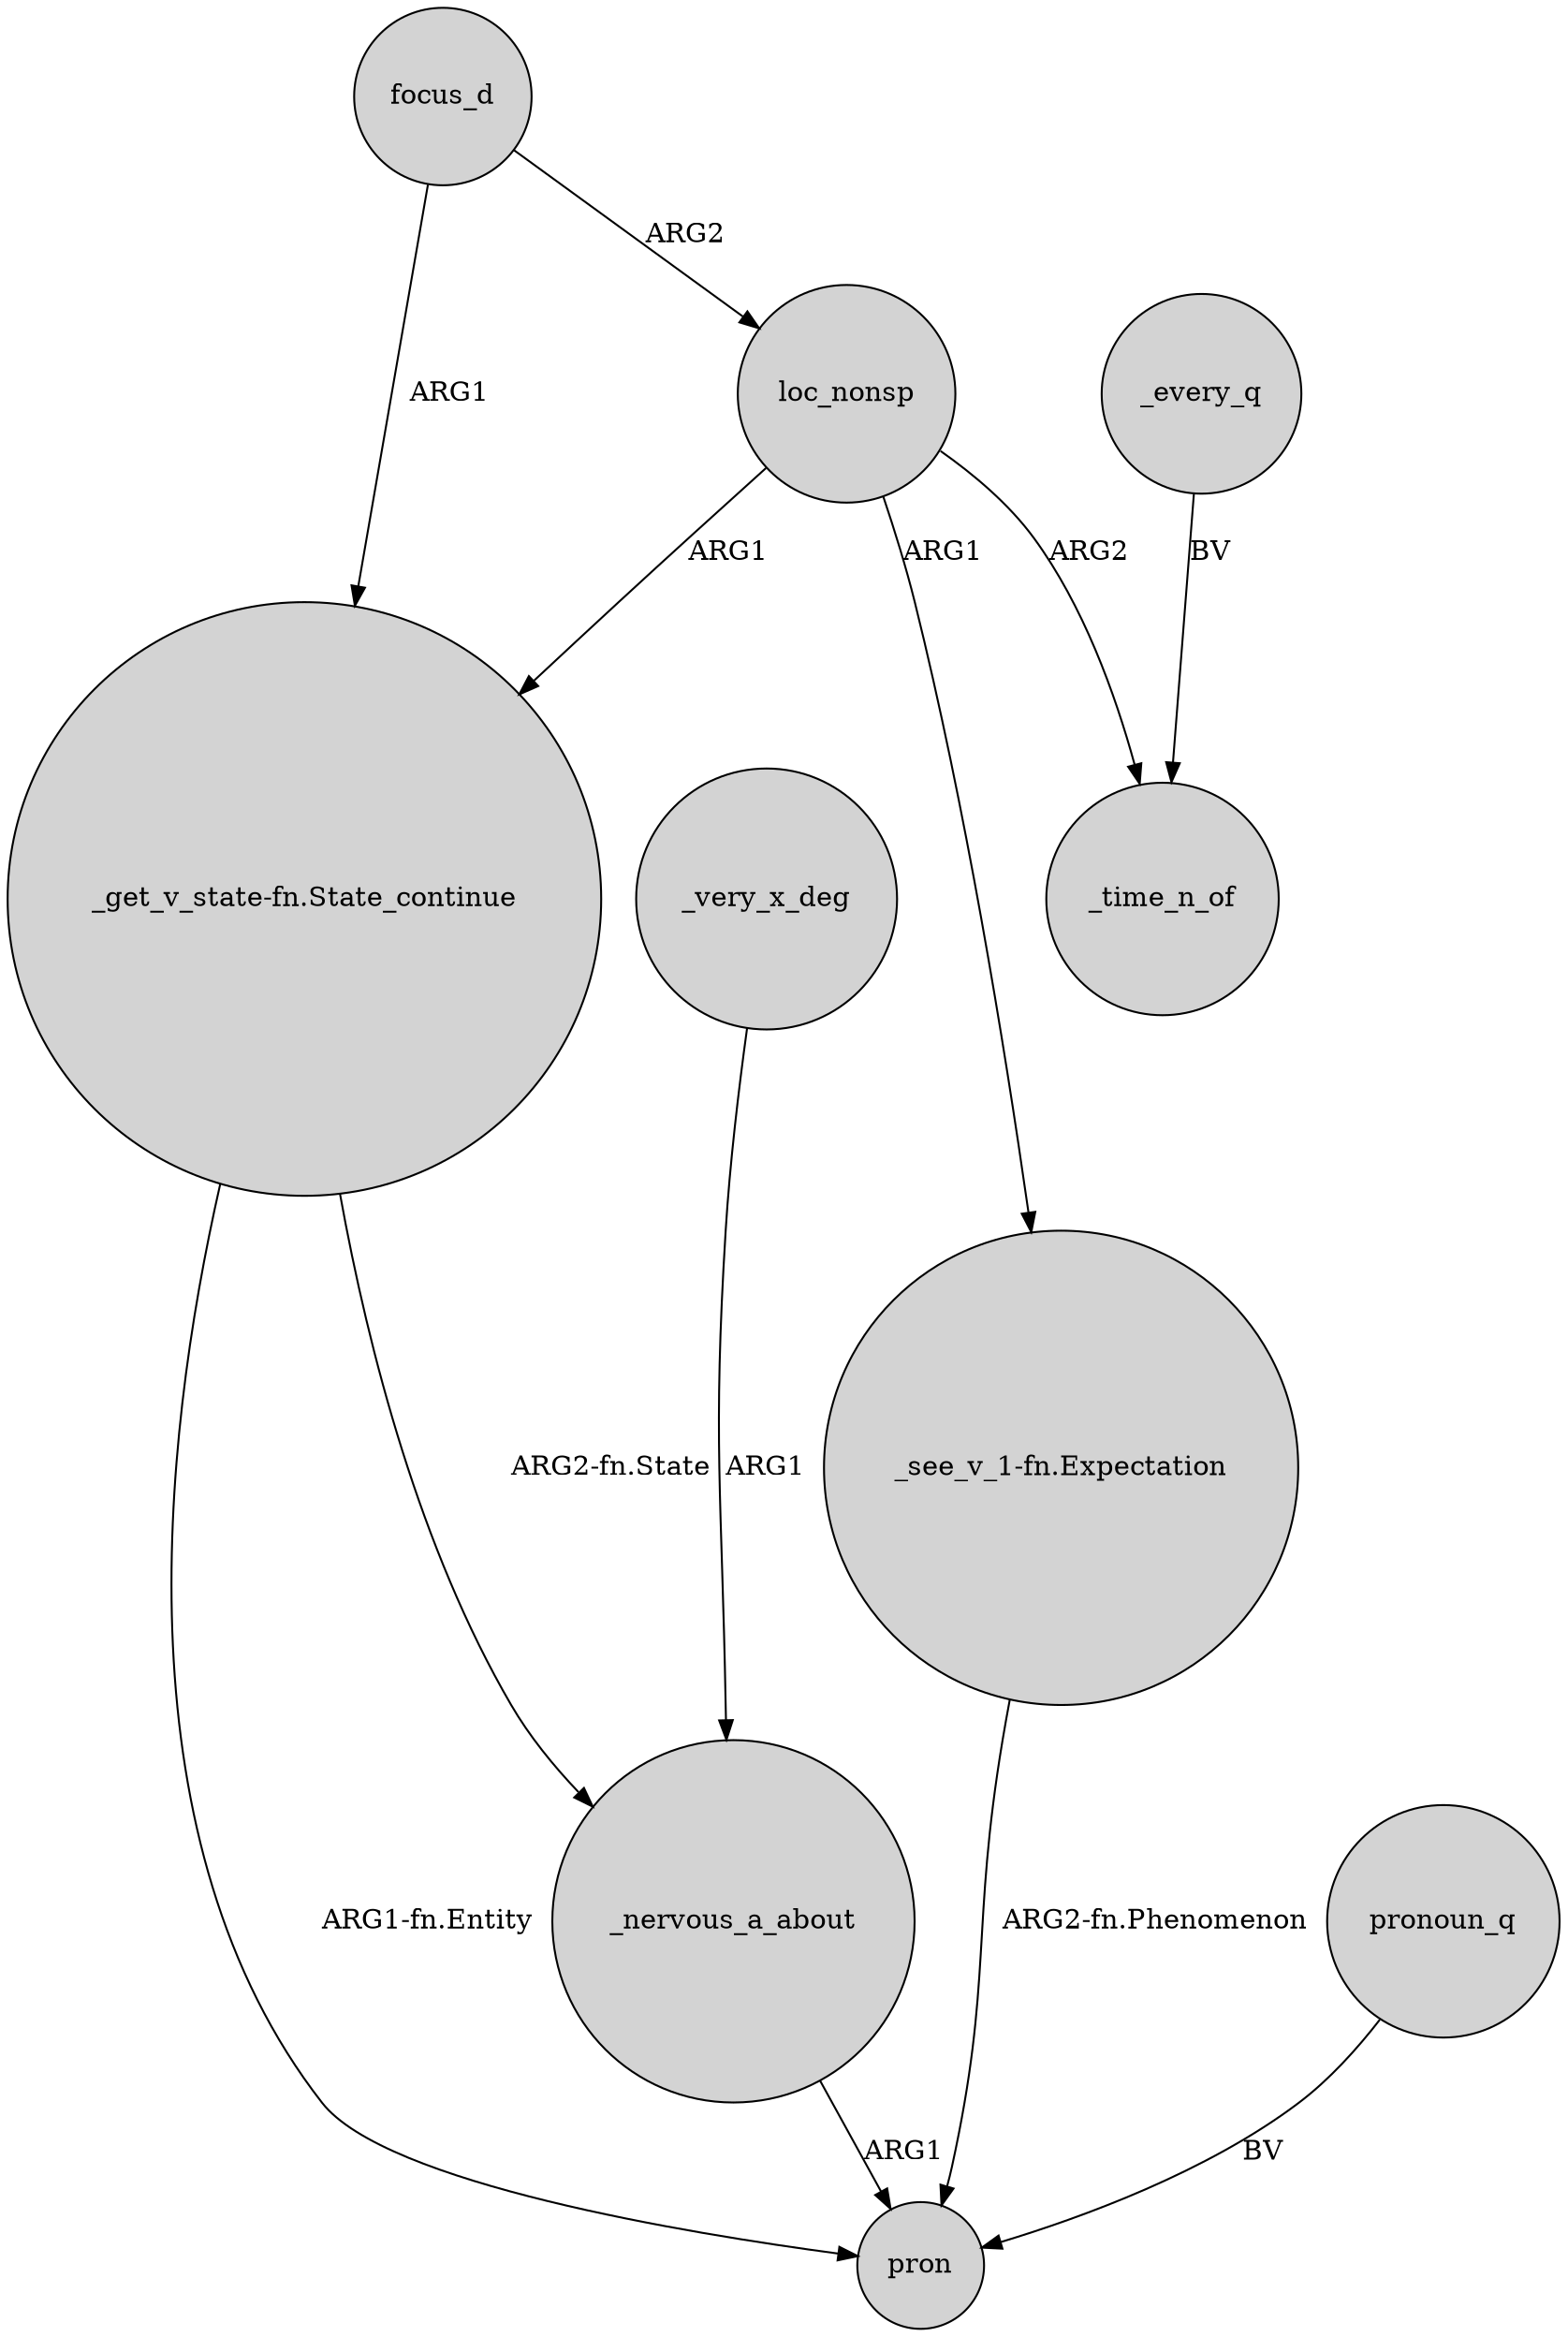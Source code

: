 digraph {
	node [shape=circle style=filled]
	focus_d -> "_get_v_state-fn.State_continue" [label=ARG1]
	loc_nonsp -> _time_n_of [label=ARG2]
	focus_d -> loc_nonsp [label=ARG2]
	"_get_v_state-fn.State_continue" -> _nervous_a_about [label="ARG2-fn.State"]
	"_get_v_state-fn.State_continue" -> pron [label="ARG1-fn.Entity"]
	_nervous_a_about -> pron [label=ARG1]
	loc_nonsp -> "_get_v_state-fn.State_continue" [label=ARG1]
	_very_x_deg -> _nervous_a_about [label=ARG1]
	"_see_v_1-fn.Expectation" -> pron [label="ARG2-fn.Phenomenon"]
	pronoun_q -> pron [label=BV]
	loc_nonsp -> "_see_v_1-fn.Expectation" [label=ARG1]
	_every_q -> _time_n_of [label=BV]
}
